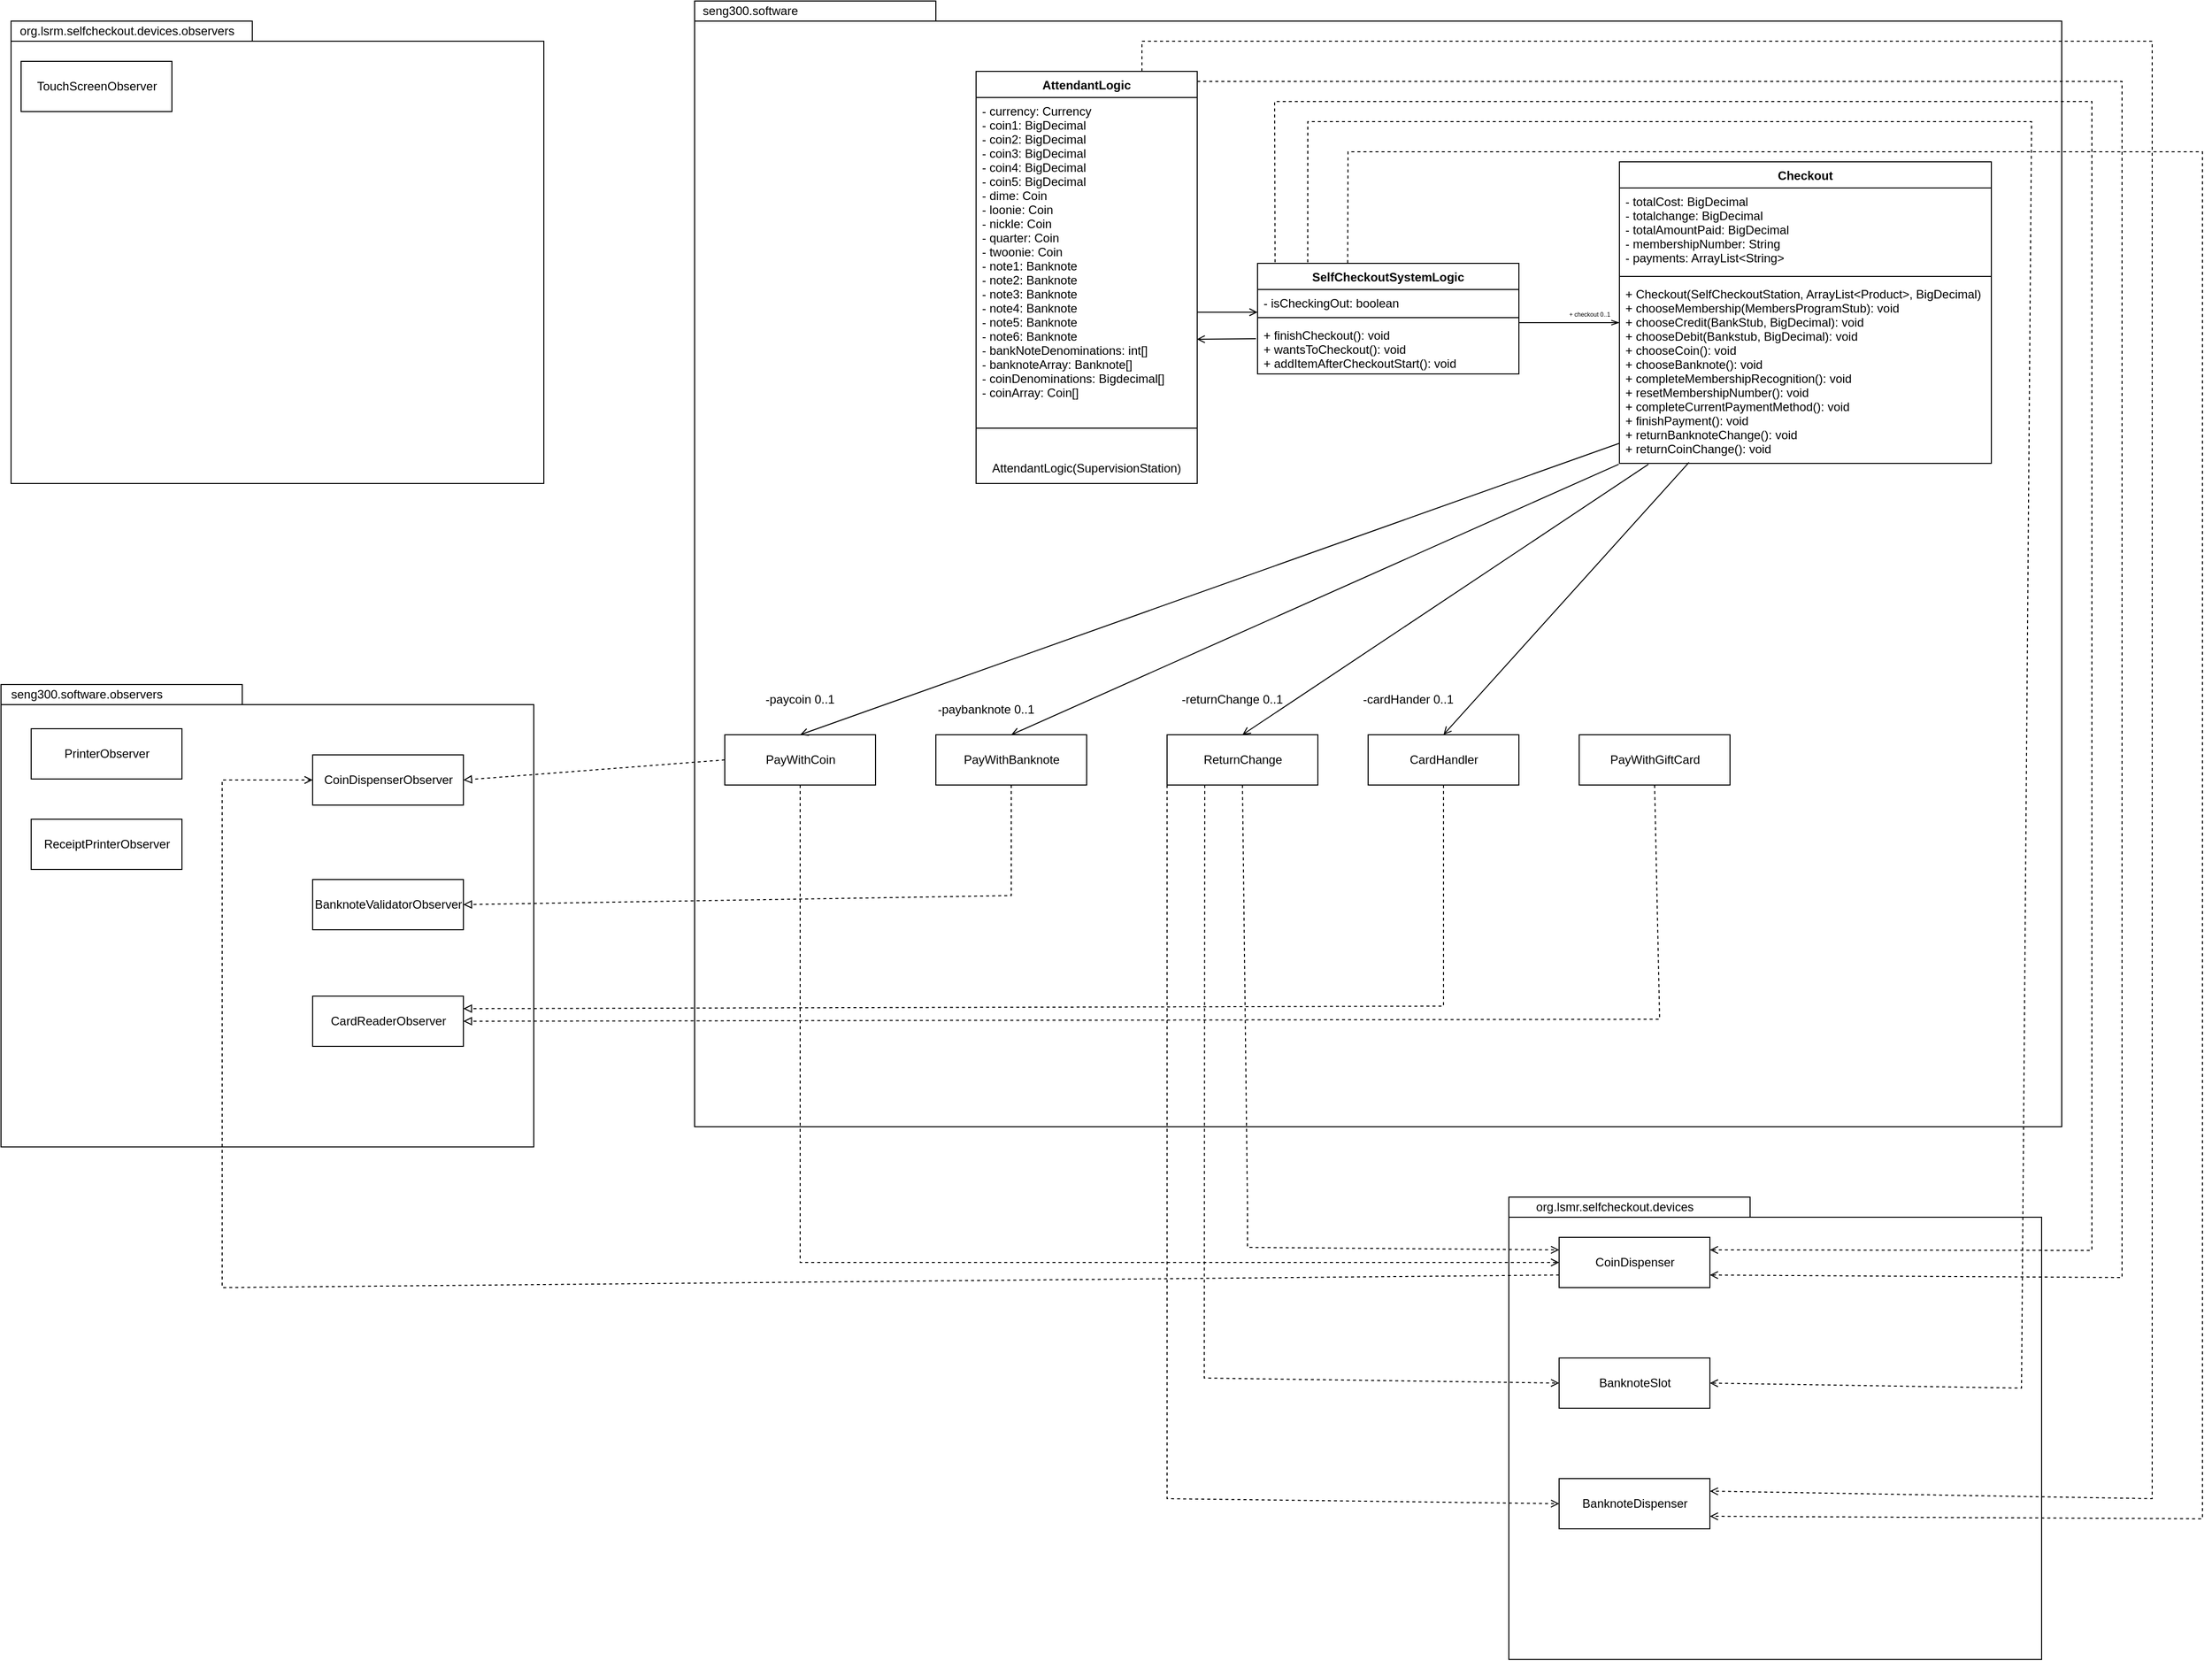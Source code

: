 <mxfile version="17.4.3" type="github">
  <diagram id="8_DWzM_fp91CAAIlSjK8" name="Page-1">
    <mxGraphModel dx="2560" dy="587" grid="1" gridSize="10" guides="1" tooltips="1" connect="1" arrows="1" fold="1" page="1" pageScale="1" pageWidth="850" pageHeight="1100" math="0" shadow="0">
      <root>
        <mxCell id="0" />
        <mxCell id="1" parent="0" />
        <mxCell id="JbaKOitjpTuBiVBRiGnQ-29" value="" style="shape=folder;fontStyle=1;spacingTop=10;tabWidth=240;tabHeight=20;tabPosition=left;html=1;" parent="1" vertex="1">
          <mxGeometry x="-780" y="190" width="1360" height="1120" as="geometry" />
        </mxCell>
        <mxCell id="JbaKOitjpTuBiVBRiGnQ-31" value="" style="shape=folder;fontStyle=1;spacingTop=10;tabWidth=240;tabHeight=20;tabPosition=left;html=1;" parent="1" vertex="1">
          <mxGeometry x="-1470" y="870" width="530" height="460" as="geometry" />
        </mxCell>
        <mxCell id="JbaKOitjpTuBiVBRiGnQ-33" value="" style="shape=folder;fontStyle=1;spacingTop=10;tabWidth=240;tabHeight=20;tabPosition=left;html=1;" parent="1" vertex="1">
          <mxGeometry x="-1460" y="210" width="530" height="460" as="geometry" />
        </mxCell>
        <mxCell id="JbaKOitjpTuBiVBRiGnQ-35" value="" style="shape=folder;fontStyle=1;spacingTop=10;tabWidth=240;tabHeight=20;tabPosition=left;html=1;container=1;" parent="1" vertex="1">
          <mxGeometry x="30" y="1380" width="530" height="460" as="geometry">
            <mxRectangle x="-1150" y="1010" width="50" height="40" as="alternateBounds" />
          </mxGeometry>
        </mxCell>
        <mxCell id="JbaKOitjpTuBiVBRiGnQ-36" value="org.lsmr.selfcheckout.devices" style="text;html=1;align=center;verticalAlign=middle;resizable=0;points=[];autosize=1;strokeColor=none;fillColor=none;" parent="JbaKOitjpTuBiVBRiGnQ-35" vertex="1">
          <mxGeometry x="20" width="170" height="20" as="geometry" />
        </mxCell>
        <mxCell id="JbaKOitjpTuBiVBRiGnQ-22" value="CoinDispenser" style="html=1;" parent="JbaKOitjpTuBiVBRiGnQ-35" vertex="1">
          <mxGeometry x="50" y="40" width="150" height="50" as="geometry" />
        </mxCell>
        <mxCell id="JbaKOitjpTuBiVBRiGnQ-24" value="BanknoteSlot" style="html=1;" parent="JbaKOitjpTuBiVBRiGnQ-35" vertex="1">
          <mxGeometry x="50" y="160" width="150" height="50" as="geometry" />
        </mxCell>
        <mxCell id="JbaKOitjpTuBiVBRiGnQ-27" value="BanknoteDispenser" style="html=1;" parent="JbaKOitjpTuBiVBRiGnQ-35" vertex="1">
          <mxGeometry x="50" y="280" width="150" height="50" as="geometry" />
        </mxCell>
        <mxCell id="JbaKOitjpTuBiVBRiGnQ-2" value="AttendantLogic" style="swimlane;fontStyle=1;align=center;verticalAlign=top;childLayout=stackLayout;horizontal=1;startSize=26;horizontalStack=0;resizeParent=1;resizeParentMax=0;resizeLast=0;collapsible=1;marginBottom=0;" parent="1" vertex="1">
          <mxGeometry x="-500" y="260" width="220" height="410" as="geometry" />
        </mxCell>
        <mxCell id="JbaKOitjpTuBiVBRiGnQ-3" value="- currency: Currency&#xa;- coin1: BigDecimal&#xa;- coin2: BigDecimal&#xa;- coin3: BigDecimal&#xa;- coin4: BigDecimal&#xa;- coin5: BigDecimal&#xa;- dime: Coin&#xa;- loonie: Coin&#xa;- nickle: Coin&#xa;- quarter: Coin&#xa;- twoonie: Coin&#xa;- note1: Banknote&#xa;- note2: Banknote&#xa;- note3: Banknote&#xa;- note4: Banknote&#xa;- note5: Banknote&#xa;- note6: Banknote&#xa;- bankNoteDenominations: int[]&#xa;- banknoteArray: Banknote[]&#xa;- coinDenominations: Bigdecimal[]&#xa;- coinArray: Coin[]&#xa;" style="text;strokeColor=none;fillColor=none;align=left;verticalAlign=top;spacingLeft=4;spacingRight=4;overflow=hidden;rotatable=0;points=[[0,0.5],[1,0.5]];portConstraint=eastwest;" parent="JbaKOitjpTuBiVBRiGnQ-2" vertex="1">
          <mxGeometry y="26" width="220" height="304" as="geometry" />
        </mxCell>
        <mxCell id="JbaKOitjpTuBiVBRiGnQ-4" value="" style="line;strokeWidth=1;fillColor=none;align=left;verticalAlign=middle;spacingTop=-1;spacingLeft=3;spacingRight=3;rotatable=0;labelPosition=right;points=[];portConstraint=eastwest;" parent="JbaKOitjpTuBiVBRiGnQ-2" vertex="1">
          <mxGeometry y="330" width="220" height="50" as="geometry" />
        </mxCell>
        <mxCell id="Gyplj0bTZnEPewytaOJa-4" value="AttendantLogic(SupervisionStation)" style="text;html=1;strokeColor=none;fillColor=none;align=center;verticalAlign=middle;whiteSpace=wrap;rounded=0;" parent="JbaKOitjpTuBiVBRiGnQ-2" vertex="1">
          <mxGeometry y="380" width="220" height="30" as="geometry" />
        </mxCell>
        <mxCell id="JbaKOitjpTuBiVBRiGnQ-6" value="SelfCheckoutSystemLogic" style="swimlane;fontStyle=1;align=center;verticalAlign=top;childLayout=stackLayout;horizontal=1;startSize=26;horizontalStack=0;resizeParent=1;resizeParentMax=0;resizeLast=0;collapsible=1;marginBottom=0;" parent="1" vertex="1">
          <mxGeometry x="-220" y="451" width="260" height="110" as="geometry" />
        </mxCell>
        <mxCell id="JbaKOitjpTuBiVBRiGnQ-7" value="- isCheckingOut: boolean&#xa;" style="text;strokeColor=none;fillColor=none;align=left;verticalAlign=top;spacingLeft=4;spacingRight=4;overflow=hidden;rotatable=0;points=[[0,0.5],[1,0.5]];portConstraint=eastwest;" parent="JbaKOitjpTuBiVBRiGnQ-6" vertex="1">
          <mxGeometry y="26" width="260" height="24" as="geometry" />
        </mxCell>
        <mxCell id="JbaKOitjpTuBiVBRiGnQ-8" value="" style="line;strokeWidth=1;fillColor=none;align=left;verticalAlign=middle;spacingTop=-1;spacingLeft=3;spacingRight=3;rotatable=0;labelPosition=right;points=[];portConstraint=eastwest;" parent="JbaKOitjpTuBiVBRiGnQ-6" vertex="1">
          <mxGeometry y="50" width="260" height="8" as="geometry" />
        </mxCell>
        <mxCell id="JbaKOitjpTuBiVBRiGnQ-9" value="+ finishCheckout(): void&#xa;+ wantsToCheckout(): void&#xa;+ addItemAfterCheckoutStart(): void&#xa;" style="text;strokeColor=none;fillColor=none;align=left;verticalAlign=top;spacingLeft=4;spacingRight=4;overflow=hidden;rotatable=0;points=[[0,0.5],[1,0.5]];portConstraint=eastwest;" parent="JbaKOitjpTuBiVBRiGnQ-6" vertex="1">
          <mxGeometry y="58" width="260" height="52" as="geometry" />
        </mxCell>
        <mxCell id="JbaKOitjpTuBiVBRiGnQ-14" value="TouchScreenObserver" style="html=1;" parent="1" vertex="1">
          <mxGeometry x="-1450" y="250" width="150" height="50" as="geometry" />
        </mxCell>
        <mxCell id="JbaKOitjpTuBiVBRiGnQ-16" value="PayWithCoin" style="html=1;" parent="1" vertex="1">
          <mxGeometry x="-750" y="920" width="150" height="50" as="geometry" />
        </mxCell>
        <mxCell id="JbaKOitjpTuBiVBRiGnQ-17" value="PayWithBanknote" style="html=1;" parent="1" vertex="1">
          <mxGeometry x="-540" y="920" width="150" height="50" as="geometry" />
        </mxCell>
        <mxCell id="JbaKOitjpTuBiVBRiGnQ-18" value="ReturnChange" style="html=1;" parent="1" vertex="1">
          <mxGeometry x="-310" y="920" width="150" height="50" as="geometry" />
        </mxCell>
        <mxCell id="JbaKOitjpTuBiVBRiGnQ-19" value="CardHandler" style="html=1;" parent="1" vertex="1">
          <mxGeometry x="-110" y="920" width="150" height="50" as="geometry" />
        </mxCell>
        <mxCell id="JbaKOitjpTuBiVBRiGnQ-20" value="PayWithGiftCard" style="html=1;" parent="1" vertex="1">
          <mxGeometry x="100" y="920" width="150" height="50" as="geometry" />
        </mxCell>
        <mxCell id="JbaKOitjpTuBiVBRiGnQ-23" value="BanknoteValidatorObserver" style="html=1;" parent="1" vertex="1">
          <mxGeometry x="-1160" y="1064" width="150" height="50" as="geometry" />
        </mxCell>
        <mxCell id="JbaKOitjpTuBiVBRiGnQ-25" value="CardReaderObserver" style="html=1;" parent="1" vertex="1">
          <mxGeometry x="-1160" y="1180" width="150" height="50" as="geometry" />
        </mxCell>
        <mxCell id="JbaKOitjpTuBiVBRiGnQ-26" value="ReceiptPrinterObserver" style="html=1;" parent="1" vertex="1">
          <mxGeometry x="-1440" y="1004" width="150" height="50" as="geometry" />
        </mxCell>
        <mxCell id="JbaKOitjpTuBiVBRiGnQ-28" value="CoinDispenserObserver" style="html=1;" parent="1" vertex="1">
          <mxGeometry x="-1160" y="940" width="150" height="50" as="geometry" />
        </mxCell>
        <mxCell id="JbaKOitjpTuBiVBRiGnQ-30" value="seng300.software" style="text;html=1;align=center;verticalAlign=middle;resizable=0;points=[];autosize=1;strokeColor=none;fillColor=none;" parent="1" vertex="1">
          <mxGeometry x="-780" y="190" width="110" height="20" as="geometry" />
        </mxCell>
        <mxCell id="JbaKOitjpTuBiVBRiGnQ-32" value="seng300.software.observers" style="text;html=1;align=center;verticalAlign=middle;resizable=0;points=[];autosize=1;strokeColor=none;fillColor=none;" parent="1" vertex="1">
          <mxGeometry x="-1470" y="870" width="170" height="20" as="geometry" />
        </mxCell>
        <mxCell id="JbaKOitjpTuBiVBRiGnQ-34" value="org.lsrm.selfcheckout.devices.observers" style="text;html=1;align=center;verticalAlign=middle;resizable=0;points=[];autosize=1;strokeColor=none;fillColor=none;" parent="1" vertex="1">
          <mxGeometry x="-1460" y="210" width="230" height="20" as="geometry" />
        </mxCell>
        <mxCell id="JbaKOitjpTuBiVBRiGnQ-37" value="Checkout" style="swimlane;fontStyle=1;align=center;verticalAlign=top;childLayout=stackLayout;horizontal=1;startSize=26;horizontalStack=0;resizeParent=1;resizeParentMax=0;resizeLast=0;collapsible=1;marginBottom=0;" parent="1" vertex="1">
          <mxGeometry x="140" y="350" width="370" height="300" as="geometry" />
        </mxCell>
        <mxCell id="JbaKOitjpTuBiVBRiGnQ-38" value="- totalCost: BigDecimal&#xa;- totalchange: BigDecimal&#xa;- totalAmountPaid: BigDecimal&#xa;- membershipNumber: String&#xa;- payments: ArrayList&lt;String&gt;" style="text;strokeColor=none;fillColor=none;align=left;verticalAlign=top;spacingLeft=4;spacingRight=4;overflow=hidden;rotatable=0;points=[[0,0.5],[1,0.5]];portConstraint=eastwest;" parent="JbaKOitjpTuBiVBRiGnQ-37" vertex="1">
          <mxGeometry y="26" width="370" height="84" as="geometry" />
        </mxCell>
        <mxCell id="JbaKOitjpTuBiVBRiGnQ-39" value="" style="line;strokeWidth=1;fillColor=none;align=left;verticalAlign=middle;spacingTop=-1;spacingLeft=3;spacingRight=3;rotatable=0;labelPosition=right;points=[];portConstraint=eastwest;" parent="JbaKOitjpTuBiVBRiGnQ-37" vertex="1">
          <mxGeometry y="110" width="370" height="8" as="geometry" />
        </mxCell>
        <mxCell id="JbaKOitjpTuBiVBRiGnQ-40" value="+ Checkout(SelfCheckoutStation, ArrayList&lt;Product&gt;, BigDecimal)&#xa;+ chooseMembership(MembersProgramStub): void&#xa;+ chooseCredit(BankStub, BigDecimal): void&#xa;+ chooseDebit(Bankstub, BigDecimal): void&#xa;+ chooseCoin(): void&#xa;+ chooseBanknote(): void&#xa;+ completeMembershipRecognition(): void&#xa;+ resetMembershipNumber(): void&#xa;+ completeCurrentPaymentMethod(): void&#xa;+ finishPayment(): void&#xa;+ returnBanknoteChange(): void&#xa;+ returnCoinChange(): void&#xa;&#xa;" style="text;strokeColor=none;fillColor=none;align=left;verticalAlign=top;spacingLeft=4;spacingRight=4;overflow=hidden;rotatable=0;points=[[0,0.5],[1,0.5]];portConstraint=eastwest;" parent="JbaKOitjpTuBiVBRiGnQ-37" vertex="1">
          <mxGeometry y="118" width="370" height="182" as="geometry" />
        </mxCell>
        <mxCell id="JbaKOitjpTuBiVBRiGnQ-15" value="PrinterObserver" style="html=1;" parent="1" vertex="1">
          <mxGeometry x="-1440" y="914" width="150" height="50" as="geometry" />
        </mxCell>
        <mxCell id="Gyplj0bTZnEPewytaOJa-6" value="" style="edgeStyle=orthogonalEdgeStyle;rounded=0;orthogonalLoop=1;jettySize=auto;html=1;endArrow=openThin;endFill=0;" parent="1" target="JbaKOitjpTuBiVBRiGnQ-40" edge="1">
          <mxGeometry relative="1" as="geometry">
            <mxPoint x="40" y="510" as="sourcePoint" />
            <Array as="points">
              <mxPoint x="40" y="510" />
            </Array>
          </mxGeometry>
        </mxCell>
        <mxCell id="Gyplj0bTZnEPewytaOJa-7" value="&lt;font style=&quot;font-size: 6px&quot;&gt;+ checkout 0..1&lt;/font&gt;" style="text;html=1;align=center;verticalAlign=middle;resizable=0;points=[];autosize=1;strokeColor=none;fillColor=none;" parent="1" vertex="1">
          <mxGeometry x="80" y="490" width="60" height="20" as="geometry" />
        </mxCell>
        <mxCell id="Gyplj0bTZnEPewytaOJa-8" value="" style="edgeStyle=orthogonalEdgeStyle;rounded=0;orthogonalLoop=1;jettySize=auto;html=1;endArrow=open;endFill=0;exitX=1;exitY=0.684;exitDx=0;exitDy=0;exitPerimeter=0;" parent="1" source="JbaKOitjpTuBiVBRiGnQ-3" edge="1">
          <mxGeometry relative="1" as="geometry">
            <mxPoint x="-320" y="499.63" as="sourcePoint" />
            <mxPoint x="-220" y="499.63" as="targetPoint" />
            <Array as="points">
              <mxPoint x="-280" y="500" />
            </Array>
          </mxGeometry>
        </mxCell>
        <mxCell id="Dqc_L1kM74H8duNjcyAM-1" value="" style="endArrow=open;html=1;rounded=0;entryX=0.998;entryY=0.791;entryDx=0;entryDy=0;entryPerimeter=0;exitX=-0.006;exitY=0.327;exitDx=0;exitDy=0;exitPerimeter=0;endFill=0;" edge="1" parent="1" source="JbaKOitjpTuBiVBRiGnQ-9" target="JbaKOitjpTuBiVBRiGnQ-3">
          <mxGeometry width="50" height="50" relative="1" as="geometry">
            <mxPoint x="-260" y="560" as="sourcePoint" />
            <mxPoint x="-210" y="510" as="targetPoint" />
          </mxGeometry>
        </mxCell>
        <mxCell id="Dqc_L1kM74H8duNjcyAM-2" value="" style="endArrow=open;html=1;rounded=0;exitX=-0.006;exitY=0.327;exitDx=0;exitDy=0;exitPerimeter=0;endFill=0;entryX=0.5;entryY=0;entryDx=0;entryDy=0;" edge="1" parent="1" target="JbaKOitjpTuBiVBRiGnQ-16">
          <mxGeometry width="50" height="50" relative="1" as="geometry">
            <mxPoint x="140.0" y="630.004" as="sourcePoint" />
            <mxPoint x="81.12" y="630.464" as="targetPoint" />
          </mxGeometry>
        </mxCell>
        <mxCell id="Dqc_L1kM74H8duNjcyAM-3" value="-paycoin 0..1" style="text;html=1;strokeColor=none;fillColor=none;align=center;verticalAlign=middle;whiteSpace=wrap;rounded=0;" vertex="1" parent="1">
          <mxGeometry x="-720" y="870" width="90" height="30" as="geometry" />
        </mxCell>
        <mxCell id="Dqc_L1kM74H8duNjcyAM-4" value="" style="endArrow=open;html=1;rounded=0;exitX=-0.002;exitY=1.005;exitDx=0;exitDy=0;exitPerimeter=0;endFill=0;entryX=0.5;entryY=0;entryDx=0;entryDy=0;" edge="1" parent="1" source="JbaKOitjpTuBiVBRiGnQ-40" target="JbaKOitjpTuBiVBRiGnQ-17">
          <mxGeometry width="50" height="50" relative="1" as="geometry">
            <mxPoint x="150" y="640.004" as="sourcePoint" />
            <mxPoint x="-665" y="930" as="targetPoint" />
          </mxGeometry>
        </mxCell>
        <mxCell id="Dqc_L1kM74H8duNjcyAM-5" value="-paybanknote 0..1" style="text;html=1;strokeColor=none;fillColor=none;align=center;verticalAlign=middle;whiteSpace=wrap;rounded=0;" vertex="1" parent="1">
          <mxGeometry x="-540" y="880" width="100" height="30" as="geometry" />
        </mxCell>
        <mxCell id="Dqc_L1kM74H8duNjcyAM-6" value="" style="endArrow=open;html=1;rounded=0;exitX=0.078;exitY=1.005;exitDx=0;exitDy=0;exitPerimeter=0;endFill=0;entryX=0.5;entryY=0;entryDx=0;entryDy=0;" edge="1" parent="1" source="JbaKOitjpTuBiVBRiGnQ-40" target="JbaKOitjpTuBiVBRiGnQ-18">
          <mxGeometry width="50" height="50" relative="1" as="geometry">
            <mxPoint x="149.26" y="660.91" as="sourcePoint" />
            <mxPoint x="-455" y="930" as="targetPoint" />
          </mxGeometry>
        </mxCell>
        <mxCell id="Dqc_L1kM74H8duNjcyAM-7" value="-returnChange 0..1" style="text;html=1;strokeColor=none;fillColor=none;align=center;verticalAlign=middle;whiteSpace=wrap;rounded=0;" vertex="1" parent="1">
          <mxGeometry x="-300" y="870" width="110" height="30" as="geometry" />
        </mxCell>
        <mxCell id="Dqc_L1kM74H8duNjcyAM-8" value="" style="endArrow=open;html=1;rounded=0;exitX=0.187;exitY=0.995;exitDx=0;exitDy=0;exitPerimeter=0;endFill=0;entryX=0.5;entryY=0;entryDx=0;entryDy=0;" edge="1" parent="1" source="JbaKOitjpTuBiVBRiGnQ-40" target="JbaKOitjpTuBiVBRiGnQ-19">
          <mxGeometry width="50" height="50" relative="1" as="geometry">
            <mxPoint x="178.86" y="660.91" as="sourcePoint" />
            <mxPoint x="-225" y="930" as="targetPoint" />
          </mxGeometry>
        </mxCell>
        <mxCell id="Dqc_L1kM74H8duNjcyAM-9" value="-cardHander 0..1" style="text;html=1;strokeColor=none;fillColor=none;align=center;verticalAlign=middle;whiteSpace=wrap;rounded=0;" vertex="1" parent="1">
          <mxGeometry x="-120" y="870" width="100" height="30" as="geometry" />
        </mxCell>
        <mxCell id="Dqc_L1kM74H8duNjcyAM-10" value="" style="endArrow=open;html=1;rounded=0;exitX=0.5;exitY=1;exitDx=0;exitDy=0;endFill=0;entryX=0;entryY=0.5;entryDx=0;entryDy=0;dashed=1;" edge="1" parent="1" source="JbaKOitjpTuBiVBRiGnQ-16" target="JbaKOitjpTuBiVBRiGnQ-22">
          <mxGeometry width="50" height="50" relative="1" as="geometry">
            <mxPoint x="40" y="1090.004" as="sourcePoint" />
            <mxPoint x="-775" y="1380" as="targetPoint" />
            <Array as="points">
              <mxPoint x="-675" y="1445" />
            </Array>
          </mxGeometry>
        </mxCell>
        <mxCell id="Dqc_L1kM74H8duNjcyAM-11" value="" style="endArrow=block;html=1;rounded=0;dashed=1;exitX=0;exitY=0.5;exitDx=0;exitDy=0;entryX=1;entryY=0.5;entryDx=0;entryDy=0;endFill=0;" edge="1" parent="1" source="JbaKOitjpTuBiVBRiGnQ-16" target="JbaKOitjpTuBiVBRiGnQ-28">
          <mxGeometry width="50" height="50" relative="1" as="geometry">
            <mxPoint x="-990" y="1090" as="sourcePoint" />
            <mxPoint x="-940" y="1040" as="targetPoint" />
          </mxGeometry>
        </mxCell>
        <mxCell id="Dqc_L1kM74H8duNjcyAM-12" value="" style="endArrow=block;html=1;rounded=0;dashed=1;exitX=0.5;exitY=1;exitDx=0;exitDy=0;entryX=1;entryY=0.5;entryDx=0;entryDy=0;endFill=0;" edge="1" parent="1" source="JbaKOitjpTuBiVBRiGnQ-17" target="JbaKOitjpTuBiVBRiGnQ-23">
          <mxGeometry width="50" height="50" relative="1" as="geometry">
            <mxPoint x="-740.0" y="955" as="sourcePoint" />
            <mxPoint x="-1000" y="975" as="targetPoint" />
            <Array as="points">
              <mxPoint x="-465" y="1080" />
            </Array>
          </mxGeometry>
        </mxCell>
        <mxCell id="Dqc_L1kM74H8duNjcyAM-14" value="" style="endArrow=open;html=1;rounded=0;exitX=0.5;exitY=1;exitDx=0;exitDy=0;endFill=0;entryX=0;entryY=0.25;entryDx=0;entryDy=0;dashed=1;" edge="1" parent="1" source="JbaKOitjpTuBiVBRiGnQ-18" target="JbaKOitjpTuBiVBRiGnQ-22">
          <mxGeometry width="50" height="50" relative="1" as="geometry">
            <mxPoint x="-665" y="980" as="sourcePoint" />
            <mxPoint x="90.0" y="1455" as="targetPoint" />
            <Array as="points">
              <mxPoint x="-230" y="1390" />
              <mxPoint x="-230" y="1430" />
            </Array>
          </mxGeometry>
        </mxCell>
        <mxCell id="Dqc_L1kM74H8duNjcyAM-15" value="" style="endArrow=open;html=1;rounded=0;exitX=0.25;exitY=1;exitDx=0;exitDy=0;endFill=0;entryX=0;entryY=0.5;entryDx=0;entryDy=0;dashed=1;" edge="1" parent="1" source="JbaKOitjpTuBiVBRiGnQ-18" target="JbaKOitjpTuBiVBRiGnQ-24">
          <mxGeometry width="50" height="50" relative="1" as="geometry">
            <mxPoint x="-225.0" y="980" as="sourcePoint" />
            <mxPoint x="90.0" y="1442.5" as="targetPoint" />
            <Array as="points">
              <mxPoint x="-273" y="1560" />
            </Array>
          </mxGeometry>
        </mxCell>
        <mxCell id="Dqc_L1kM74H8duNjcyAM-16" value="" style="endArrow=open;html=1;rounded=0;exitX=0;exitY=1;exitDx=0;exitDy=0;endFill=0;entryX=0;entryY=0.5;entryDx=0;entryDy=0;dashed=1;" edge="1" parent="1" source="JbaKOitjpTuBiVBRiGnQ-18" target="JbaKOitjpTuBiVBRiGnQ-27">
          <mxGeometry width="50" height="50" relative="1" as="geometry">
            <mxPoint x="-262.5" y="980" as="sourcePoint" />
            <mxPoint x="90.0" y="1575" as="targetPoint" />
            <Array as="points">
              <mxPoint x="-310" y="1680" />
            </Array>
          </mxGeometry>
        </mxCell>
        <mxCell id="Dqc_L1kM74H8duNjcyAM-17" value="" style="endArrow=block;html=1;rounded=0;dashed=1;exitX=0.5;exitY=1;exitDx=0;exitDy=0;entryX=1;entryY=0.25;entryDx=0;entryDy=0;endFill=0;" edge="1" parent="1" source="JbaKOitjpTuBiVBRiGnQ-19" target="JbaKOitjpTuBiVBRiGnQ-25">
          <mxGeometry width="50" height="50" relative="1" as="geometry">
            <mxPoint x="-455" y="980" as="sourcePoint" />
            <mxPoint x="-1000" y="1099" as="targetPoint" />
            <Array as="points">
              <mxPoint x="-35" y="1190" />
            </Array>
          </mxGeometry>
        </mxCell>
        <mxCell id="Dqc_L1kM74H8duNjcyAM-18" value="" style="endArrow=block;html=1;rounded=0;dashed=1;exitX=0.5;exitY=1;exitDx=0;exitDy=0;entryX=1;entryY=0.5;entryDx=0;entryDy=0;endFill=0;" edge="1" parent="1" source="JbaKOitjpTuBiVBRiGnQ-20" target="JbaKOitjpTuBiVBRiGnQ-25">
          <mxGeometry width="50" height="50" relative="1" as="geometry">
            <mxPoint x="-25" y="980" as="sourcePoint" />
            <mxPoint x="-1000" y="1202.5" as="targetPoint" />
            <Array as="points">
              <mxPoint x="180" y="1203" />
            </Array>
          </mxGeometry>
        </mxCell>
        <mxCell id="Dqc_L1kM74H8duNjcyAM-19" value="" style="endArrow=open;html=1;rounded=0;dashed=1;exitX=0;exitY=0.75;exitDx=0;exitDy=0;endFill=0;" edge="1" parent="1" source="JbaKOitjpTuBiVBRiGnQ-22">
          <mxGeometry width="50" height="50" relative="1" as="geometry">
            <mxPoint x="-790" y="1210" as="sourcePoint" />
            <mxPoint x="-1160" y="965" as="targetPoint" />
            <Array as="points">
              <mxPoint x="-1250" y="1470" />
              <mxPoint x="-1250" y="965" />
            </Array>
          </mxGeometry>
        </mxCell>
        <mxCell id="Dqc_L1kM74H8duNjcyAM-20" value="" style="endArrow=open;html=1;rounded=0;dashed=1;entryX=1;entryY=0.75;entryDx=0;entryDy=0;endFill=0;" edge="1" parent="1" target="JbaKOitjpTuBiVBRiGnQ-22">
          <mxGeometry width="50" height="50" relative="1" as="geometry">
            <mxPoint x="-280" y="270" as="sourcePoint" />
            <mxPoint x="620" y="311" as="targetPoint" />
            <Array as="points">
              <mxPoint x="640" y="270" />
              <mxPoint x="640" y="1460" />
            </Array>
          </mxGeometry>
        </mxCell>
        <mxCell id="Dqc_L1kM74H8duNjcyAM-21" value="" style="endArrow=open;html=1;rounded=0;dashed=1;exitX=0.067;exitY=-0.01;exitDx=0;exitDy=0;entryX=1;entryY=0.25;entryDx=0;entryDy=0;exitPerimeter=0;endFill=0;" edge="1" parent="1" source="JbaKOitjpTuBiVBRiGnQ-6" target="JbaKOitjpTuBiVBRiGnQ-22">
          <mxGeometry width="50" height="50" relative="1" as="geometry">
            <mxPoint x="-390" y="850" as="sourcePoint" />
            <mxPoint x="-340" y="800" as="targetPoint" />
            <Array as="points">
              <mxPoint x="-203" y="290" />
              <mxPoint x="610" y="290" />
              <mxPoint x="610" y="1433" />
            </Array>
          </mxGeometry>
        </mxCell>
        <mxCell id="Dqc_L1kM74H8duNjcyAM-22" value="" style="endArrow=open;html=1;rounded=0;dashed=1;entryX=1;entryY=0.25;entryDx=0;entryDy=0;endFill=0;exitX=0.75;exitY=0;exitDx=0;exitDy=0;" edge="1" parent="1" source="JbaKOitjpTuBiVBRiGnQ-2" target="JbaKOitjpTuBiVBRiGnQ-27">
          <mxGeometry width="50" height="50" relative="1" as="geometry">
            <mxPoint x="-270" y="280" as="sourcePoint" />
            <mxPoint x="240" y="1455" as="targetPoint" />
            <Array as="points">
              <mxPoint x="-335" y="230" />
              <mxPoint x="630" y="230" />
              <mxPoint x="670" y="230" />
              <mxPoint x="670" y="1680" />
            </Array>
          </mxGeometry>
        </mxCell>
        <mxCell id="Dqc_L1kM74H8duNjcyAM-23" value="" style="endArrow=open;html=1;rounded=0;dashed=1;exitX=0.192;exitY=-0.009;exitDx=0;exitDy=0;entryX=1;entryY=0.5;entryDx=0;entryDy=0;exitPerimeter=0;endFill=0;" edge="1" parent="1" source="JbaKOitjpTuBiVBRiGnQ-6" target="JbaKOitjpTuBiVBRiGnQ-24">
          <mxGeometry width="50" height="50" relative="1" as="geometry">
            <mxPoint x="-192.58" y="459.9" as="sourcePoint" />
            <mxPoint x="240" y="1442.5" as="targetPoint" />
            <Array as="points">
              <mxPoint x="-170" y="310" />
              <mxPoint x="550" y="310" />
              <mxPoint x="540" y="1570" />
            </Array>
          </mxGeometry>
        </mxCell>
        <mxCell id="Dqc_L1kM74H8duNjcyAM-24" value="" style="endArrow=open;html=1;rounded=0;dashed=1;exitX=0.345;exitY=-0.003;exitDx=0;exitDy=0;entryX=1;entryY=0.75;entryDx=0;entryDy=0;exitPerimeter=0;endFill=0;" edge="1" parent="1" source="JbaKOitjpTuBiVBRiGnQ-6" target="JbaKOitjpTuBiVBRiGnQ-27">
          <mxGeometry width="50" height="50" relative="1" as="geometry">
            <mxPoint x="-160.08" y="460.01" as="sourcePoint" />
            <mxPoint x="240" y="1575" as="targetPoint" />
            <Array as="points">
              <mxPoint x="-130" y="340" />
              <mxPoint x="720" y="340" />
              <mxPoint x="720" y="1700" />
            </Array>
          </mxGeometry>
        </mxCell>
      </root>
    </mxGraphModel>
  </diagram>
</mxfile>
